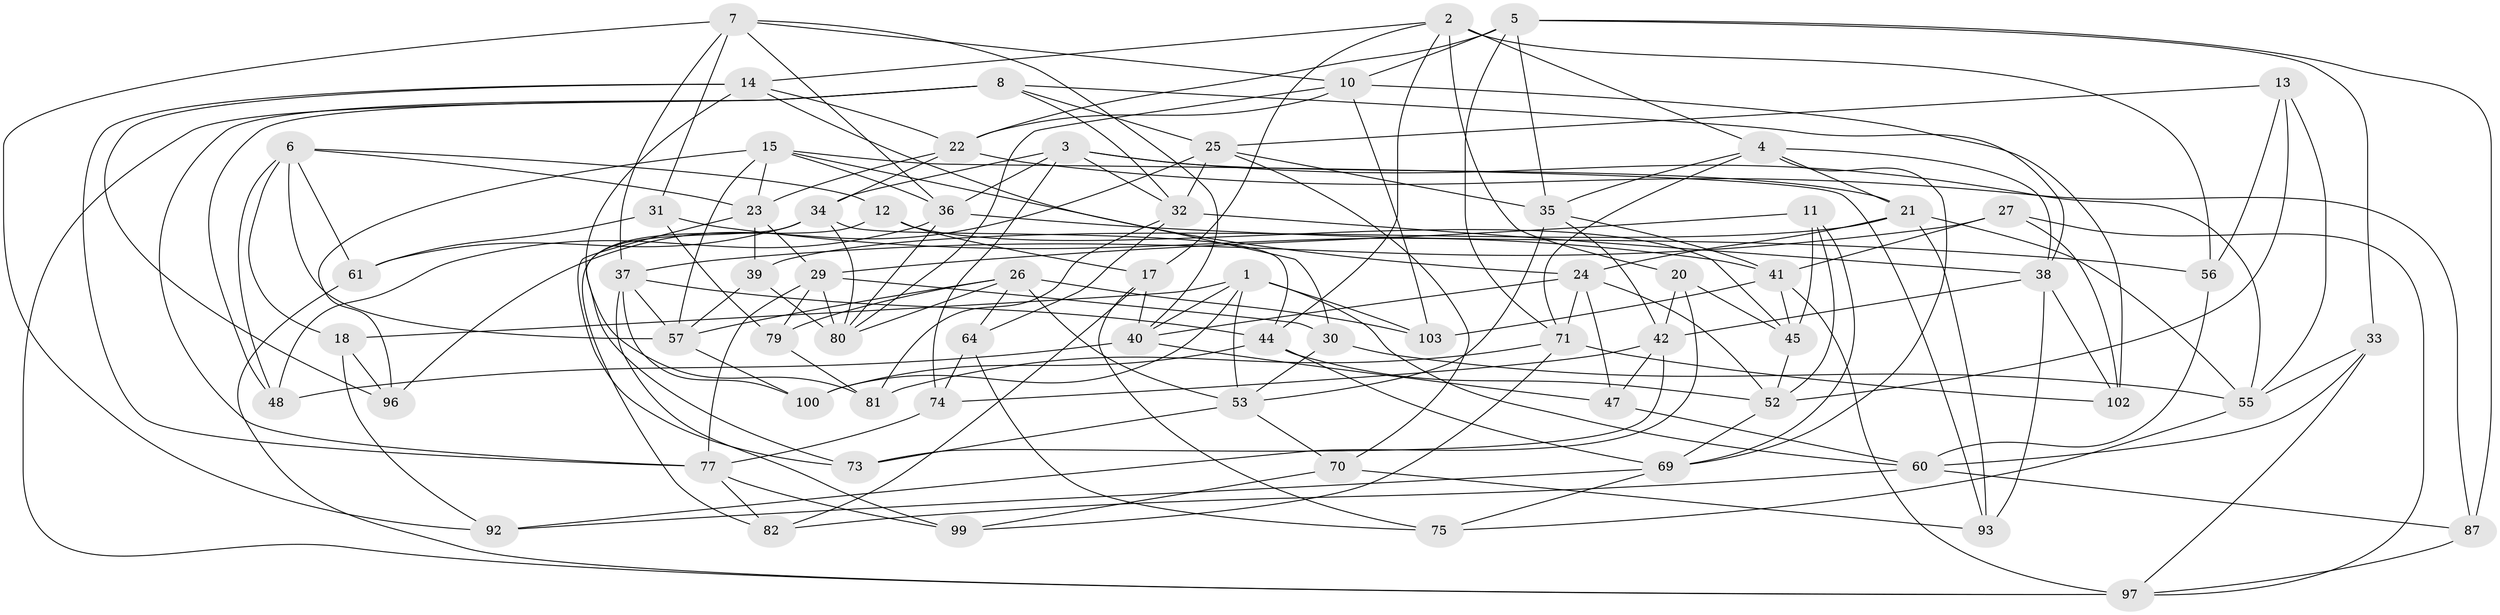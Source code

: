 // Generated by graph-tools (version 1.1) at 2025/24/03/03/25 07:24:31]
// undirected, 70 vertices, 179 edges
graph export_dot {
graph [start="1"]
  node [color=gray90,style=filled];
  1 [super="+72"];
  2 [super="+9"];
  3 [super="+43"];
  4 [super="+68"];
  5 [super="+65"];
  6 [super="+86"];
  7 [super="+16"];
  8 [super="+89"];
  10 [super="+19"];
  11;
  12 [super="+84"];
  13;
  14 [super="+59"];
  15 [super="+111"];
  17 [super="+51"];
  18;
  20;
  21 [super="+95"];
  22 [super="+104"];
  23 [super="+91"];
  24 [super="+28"];
  25 [super="+50"];
  26 [super="+63"];
  27;
  29 [super="+49"];
  30;
  31;
  32 [super="+107"];
  33;
  34 [super="+109"];
  35 [super="+76"];
  36 [super="+110"];
  37 [super="+58"];
  38 [super="+83"];
  39;
  40 [super="+46"];
  41 [super="+98"];
  42 [super="+54"];
  44 [super="+67"];
  45 [super="+62"];
  47;
  48;
  52 [super="+88"];
  53 [super="+66"];
  55 [super="+78"];
  56;
  57 [super="+90"];
  60 [super="+106"];
  61;
  64;
  69 [super="+94"];
  70;
  71 [super="+105"];
  73;
  74;
  75;
  77 [super="+101"];
  79;
  80 [super="+85"];
  81;
  82;
  87;
  92;
  93;
  96;
  97 [super="+108"];
  99;
  100;
  102;
  103;
  1 -- 53;
  1 -- 18;
  1 -- 100;
  1 -- 60;
  1 -- 103;
  1 -- 40;
  2 -- 56;
  2 -- 17;
  2 -- 4;
  2 -- 44;
  2 -- 20;
  2 -- 14;
  3 -- 36;
  3 -- 55;
  3 -- 34;
  3 -- 32;
  3 -- 74;
  3 -- 21;
  4 -- 38;
  4 -- 71;
  4 -- 69;
  4 -- 35;
  4 -- 21;
  5 -- 87;
  5 -- 71;
  5 -- 33;
  5 -- 10;
  5 -- 35;
  5 -- 22;
  6 -- 61;
  6 -- 57;
  6 -- 23;
  6 -- 48;
  6 -- 18;
  6 -- 12;
  7 -- 31;
  7 -- 36;
  7 -- 10;
  7 -- 92;
  7 -- 37;
  7 -- 40;
  8 -- 48;
  8 -- 25;
  8 -- 77;
  8 -- 38;
  8 -- 97;
  8 -- 32;
  10 -- 102;
  10 -- 103;
  10 -- 80;
  10 -- 22;
  11 -- 45;
  11 -- 29;
  11 -- 69;
  11 -- 52;
  12 -- 17 [weight=2];
  12 -- 45 [weight=2];
  12 -- 82;
  13 -- 55;
  13 -- 56;
  13 -- 52;
  13 -- 25;
  14 -- 81;
  14 -- 96;
  14 -- 24;
  14 -- 77;
  14 -- 22;
  15 -- 57;
  15 -- 93;
  15 -- 96;
  15 -- 30;
  15 -- 23;
  15 -- 36;
  17 -- 75;
  17 -- 40;
  17 -- 82;
  18 -- 92;
  18 -- 96;
  20 -- 92;
  20 -- 42;
  20 -- 45;
  21 -- 24;
  21 -- 55;
  21 -- 93;
  21 -- 39;
  22 -- 87;
  22 -- 34;
  22 -- 23;
  23 -- 29;
  23 -- 73;
  23 -- 39;
  24 -- 40;
  24 -- 47;
  24 -- 52;
  24 -- 71;
  25 -- 32;
  25 -- 96;
  25 -- 35;
  25 -- 70;
  26 -- 103;
  26 -- 79;
  26 -- 64;
  26 -- 57;
  26 -- 80;
  26 -- 53;
  27 -- 41;
  27 -- 37;
  27 -- 102;
  27 -- 97;
  29 -- 80;
  29 -- 77;
  29 -- 30;
  29 -- 79;
  30 -- 55;
  30 -- 53;
  31 -- 79;
  31 -- 61;
  31 -- 41;
  32 -- 64;
  32 -- 38;
  32 -- 81;
  33 -- 55;
  33 -- 60;
  33 -- 97;
  34 -- 80;
  34 -- 73;
  34 -- 44;
  34 -- 61;
  35 -- 42;
  35 -- 53;
  35 -- 41;
  36 -- 56;
  36 -- 48;
  36 -- 80;
  37 -- 99;
  37 -- 100;
  37 -- 44;
  37 -- 57;
  38 -- 42;
  38 -- 102;
  38 -- 93;
  39 -- 57;
  39 -- 80;
  40 -- 48;
  40 -- 47;
  41 -- 103;
  41 -- 97;
  41 -- 45;
  42 -- 74;
  42 -- 47;
  42 -- 73;
  44 -- 52;
  44 -- 100;
  44 -- 69;
  45 -- 52;
  47 -- 60;
  52 -- 69;
  53 -- 70;
  53 -- 73;
  55 -- 75;
  56 -- 60;
  57 -- 100;
  60 -- 87;
  60 -- 82;
  61 -- 97;
  64 -- 75;
  64 -- 74;
  69 -- 92;
  69 -- 75;
  70 -- 99;
  70 -- 93;
  71 -- 81;
  71 -- 102;
  71 -- 99;
  74 -- 77;
  77 -- 82;
  77 -- 99;
  79 -- 81;
  87 -- 97;
}
